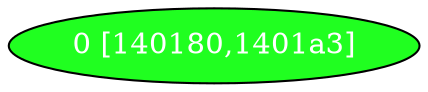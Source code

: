 diGraph libnss3{
	libnss3_0  [style=filled fillcolor="#20FF20" fontcolor="#ffffff" shape=oval label="0 [140180,1401a3]"]


}